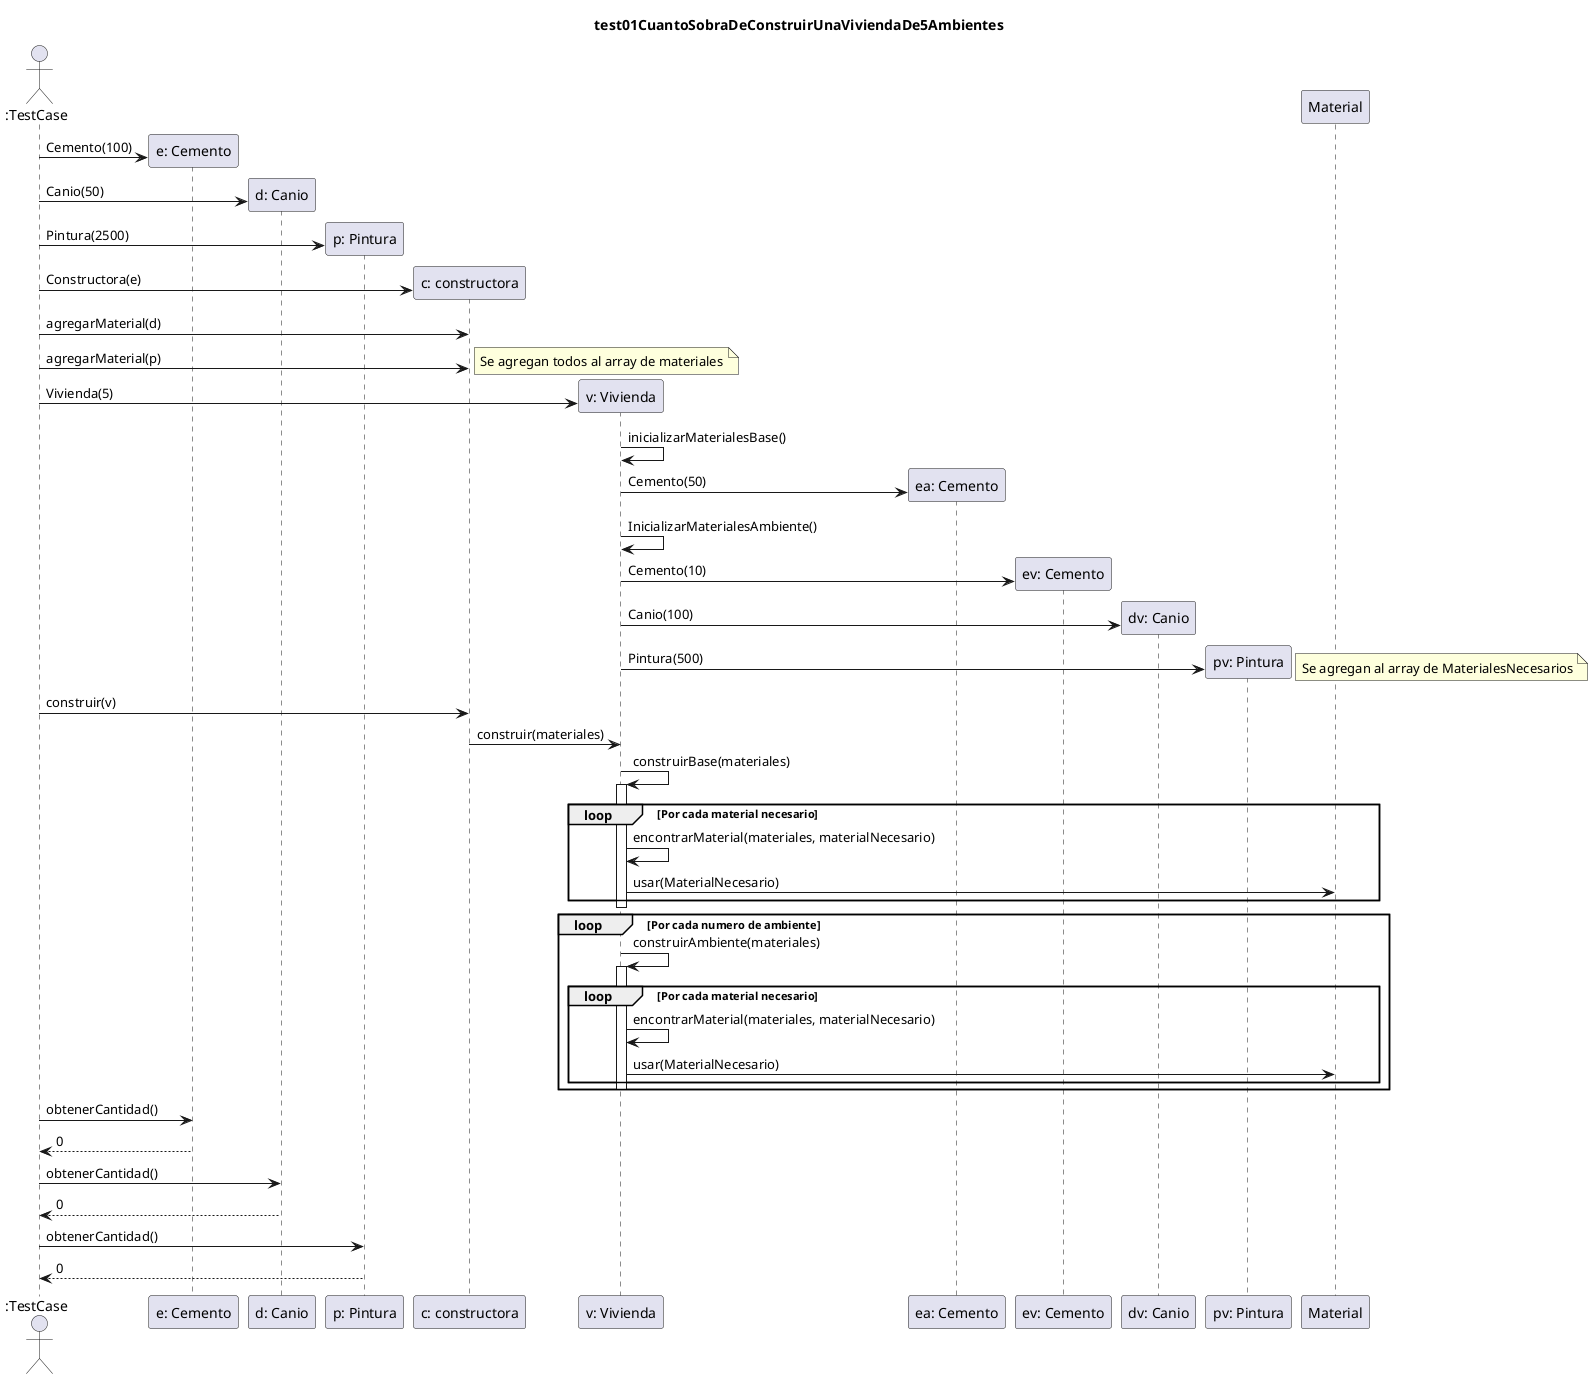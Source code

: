 @startuml

title test01CuantoSobraDeConstruirUnaViviendaDe5Ambientes
Actor ":TestCase"

create "e: Cemento"
":TestCase" -> "e: Cemento": Cemento(100)
create "d: Canio"
":TestCase" -> "d: Canio": Canio(50)
create "p: Pintura"
":TestCase" -> "p: Pintura": Pintura(2500)

create "c: constructora"
":TestCase" -> "c: constructora": Constructora(e)
":TestCase" -> "c: constructora": agregarMaterial(d)
":TestCase" -> "c: constructora": agregarMaterial(p)
note right: Se agregan todos al array de materiales

create "v: Vivienda"
":TestCase" -> "v: Vivienda": Vivienda(5)

"v: Vivienda" -> "v: Vivienda": inicializarMaterialesBase()
create "ea: Cemento"
"v: Vivienda" -> "ea: Cemento": Cemento(50)

"v: Vivienda" -> "v: Vivienda": InicializarMaterialesAmbiente()
create "ev: Cemento"
"v: Vivienda" -> "ev: Cemento": Cemento(10)
create "dv: Canio"
"v: Vivienda" -> "dv: Canio": Canio(100)
create "pv: Pintura"
"v: Vivienda" -> "pv: Pintura": Pintura(500)
note right: Se agregan al array de MaterialesNecesarios

":TestCase" -> "c: constructora": construir(v)
"c: constructora" -> "v: Vivienda": construir(materiales)
"v: Vivienda" -> "v: Vivienda": construirBase(materiales)
activate "v: Vivienda"
    loop Por cada material necesario
        "v: Vivienda" -> "v: Vivienda": encontrarMaterial(materiales, materialNecesario)
        "v: Vivienda" -> Material: usar(MaterialNecesario)
    end
deactivate
loop Por cada numero de ambiente
    "v: Vivienda" -> "v: Vivienda": construirAmbiente(materiales)
    activate "v: Vivienda"
        loop Por cada material necesario
            "v: Vivienda" -> "v: Vivienda": encontrarMaterial(materiales, materialNecesario)
            "v: Vivienda" -> Material: usar(MaterialNecesario)
        end
    deactivate
end

":TestCase" -> "e: Cemento": obtenerCantidad()
"e: Cemento" --> ":TestCase": 0
":TestCase" -> "d: Canio": obtenerCantidad()
"d: Canio" --> ":TestCase": 0
":TestCase" -> "p: Pintura": obtenerCantidad()
"p: Pintura" --> ":TestCase": 0

@enduml
